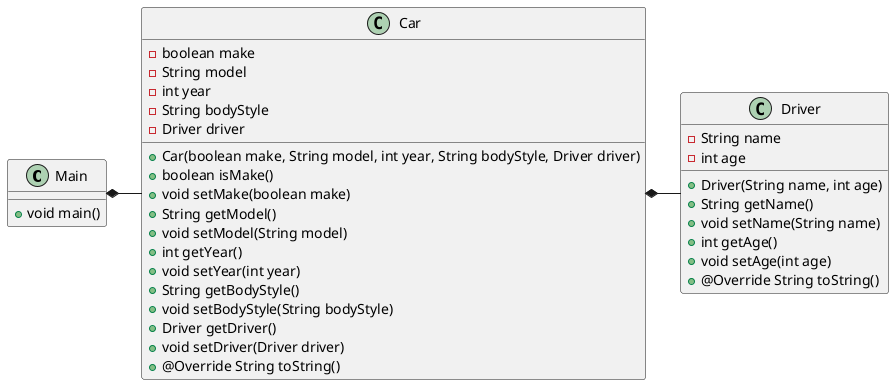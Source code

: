 @startuml
'https://plantuml.com/object-diagram

class Main {
    +void main()
}

class Car {
    -boolean make
    -String model
    -int year
    -String bodyStyle
    -Driver driver

    +Car(boolean make, String model, int year, String bodyStyle, Driver driver)
    +boolean isMake()
    +void setMake(boolean make)
    +String getModel()
    +void setModel(String model)
    +int getYear()
    +void setYear(int year)
    +String getBodyStyle()
    +void setBodyStyle(String bodyStyle)
    +Driver getDriver()
    +void setDriver(Driver driver)
    +@Override String toString()
}
class Driver {
    -String name
    -int age

    +Driver(String name, int age)
    +String getName()
    +void setName(String name)
    +int getAge()
    +void setAge(int age)
    +@Override String toString()
}

Main *- Car
Car *- Driver

@enduml
